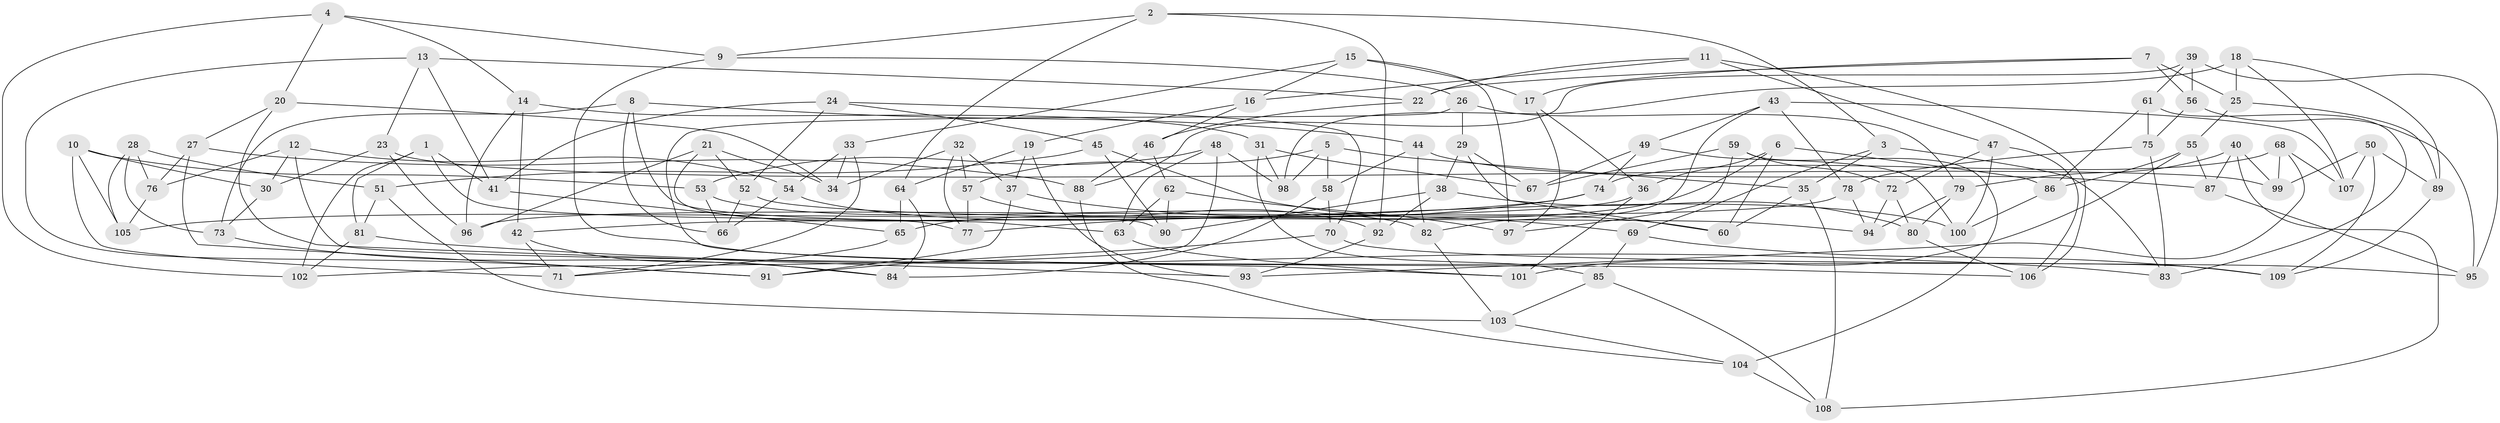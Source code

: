 // coarse degree distribution, {4: 0.631578947368421, 8: 0.02631578947368421, 6: 0.21052631578947367, 10: 0.02631578947368421, 5: 0.039473684210526314, 3: 0.039473684210526314, 7: 0.02631578947368421}
// Generated by graph-tools (version 1.1) at 2025/20/03/04/25 18:20:52]
// undirected, 109 vertices, 218 edges
graph export_dot {
graph [start="1"]
  node [color=gray90,style=filled];
  1;
  2;
  3;
  4;
  5;
  6;
  7;
  8;
  9;
  10;
  11;
  12;
  13;
  14;
  15;
  16;
  17;
  18;
  19;
  20;
  21;
  22;
  23;
  24;
  25;
  26;
  27;
  28;
  29;
  30;
  31;
  32;
  33;
  34;
  35;
  36;
  37;
  38;
  39;
  40;
  41;
  42;
  43;
  44;
  45;
  46;
  47;
  48;
  49;
  50;
  51;
  52;
  53;
  54;
  55;
  56;
  57;
  58;
  59;
  60;
  61;
  62;
  63;
  64;
  65;
  66;
  67;
  68;
  69;
  70;
  71;
  72;
  73;
  74;
  75;
  76;
  77;
  78;
  79;
  80;
  81;
  82;
  83;
  84;
  85;
  86;
  87;
  88;
  89;
  90;
  91;
  92;
  93;
  94;
  95;
  96;
  97;
  98;
  99;
  100;
  101;
  102;
  103;
  104;
  105;
  106;
  107;
  108;
  109;
  1 -- 41;
  1 -- 77;
  1 -- 81;
  1 -- 102;
  2 -- 64;
  2 -- 92;
  2 -- 3;
  2 -- 9;
  3 -- 35;
  3 -- 83;
  3 -- 69;
  4 -- 14;
  4 -- 9;
  4 -- 20;
  4 -- 102;
  5 -- 58;
  5 -- 35;
  5 -- 57;
  5 -- 98;
  6 -- 60;
  6 -- 86;
  6 -- 65;
  6 -- 36;
  7 -- 22;
  7 -- 56;
  7 -- 17;
  7 -- 25;
  8 -- 66;
  8 -- 73;
  8 -- 63;
  8 -- 44;
  9 -- 109;
  9 -- 26;
  10 -- 105;
  10 -- 71;
  10 -- 30;
  10 -- 53;
  11 -- 16;
  11 -- 47;
  11 -- 106;
  11 -- 22;
  12 -- 76;
  12 -- 54;
  12 -- 106;
  12 -- 30;
  13 -- 41;
  13 -- 91;
  13 -- 23;
  13 -- 22;
  14 -- 42;
  14 -- 31;
  14 -- 96;
  15 -- 97;
  15 -- 16;
  15 -- 17;
  15 -- 33;
  16 -- 19;
  16 -- 46;
  17 -- 36;
  17 -- 97;
  18 -- 107;
  18 -- 98;
  18 -- 25;
  18 -- 89;
  19 -- 37;
  19 -- 93;
  19 -- 64;
  20 -- 93;
  20 -- 27;
  20 -- 34;
  21 -- 90;
  21 -- 96;
  21 -- 52;
  21 -- 34;
  22 -- 46;
  23 -- 96;
  23 -- 30;
  23 -- 99;
  24 -- 41;
  24 -- 45;
  24 -- 52;
  24 -- 70;
  25 -- 89;
  25 -- 55;
  26 -- 79;
  26 -- 29;
  26 -- 101;
  27 -- 91;
  27 -- 88;
  27 -- 76;
  28 -- 51;
  28 -- 105;
  28 -- 73;
  28 -- 76;
  29 -- 38;
  29 -- 60;
  29 -- 67;
  30 -- 73;
  31 -- 98;
  31 -- 85;
  31 -- 67;
  32 -- 77;
  32 -- 34;
  32 -- 37;
  32 -- 57;
  33 -- 71;
  33 -- 34;
  33 -- 54;
  35 -- 108;
  35 -- 60;
  36 -- 42;
  36 -- 101;
  37 -- 91;
  37 -- 69;
  38 -- 92;
  38 -- 90;
  38 -- 80;
  39 -- 88;
  39 -- 61;
  39 -- 95;
  39 -- 56;
  40 -- 99;
  40 -- 79;
  40 -- 108;
  40 -- 87;
  41 -- 65;
  42 -- 71;
  42 -- 84;
  43 -- 82;
  43 -- 49;
  43 -- 107;
  43 -- 78;
  44 -- 82;
  44 -- 87;
  44 -- 58;
  45 -- 60;
  45 -- 51;
  45 -- 90;
  46 -- 88;
  46 -- 62;
  47 -- 100;
  47 -- 106;
  47 -- 72;
  48 -- 63;
  48 -- 102;
  48 -- 53;
  48 -- 98;
  49 -- 67;
  49 -- 100;
  49 -- 74;
  50 -- 107;
  50 -- 99;
  50 -- 109;
  50 -- 89;
  51 -- 103;
  51 -- 81;
  52 -- 66;
  52 -- 94;
  53 -- 82;
  53 -- 66;
  54 -- 100;
  54 -- 66;
  55 -- 101;
  55 -- 87;
  55 -- 86;
  56 -- 95;
  56 -- 75;
  57 -- 77;
  57 -- 92;
  58 -- 70;
  58 -- 84;
  59 -- 67;
  59 -- 97;
  59 -- 104;
  59 -- 72;
  61 -- 86;
  61 -- 83;
  61 -- 75;
  62 -- 63;
  62 -- 97;
  62 -- 90;
  63 -- 101;
  64 -- 65;
  64 -- 84;
  65 -- 71;
  68 -- 74;
  68 -- 99;
  68 -- 93;
  68 -- 107;
  69 -- 85;
  69 -- 109;
  70 -- 91;
  70 -- 95;
  72 -- 94;
  72 -- 80;
  73 -- 84;
  74 -- 77;
  74 -- 105;
  75 -- 78;
  75 -- 83;
  76 -- 105;
  78 -- 96;
  78 -- 94;
  79 -- 94;
  79 -- 80;
  80 -- 106;
  81 -- 83;
  81 -- 102;
  82 -- 103;
  85 -- 103;
  85 -- 108;
  86 -- 100;
  87 -- 95;
  88 -- 104;
  89 -- 109;
  92 -- 93;
  103 -- 104;
  104 -- 108;
}
